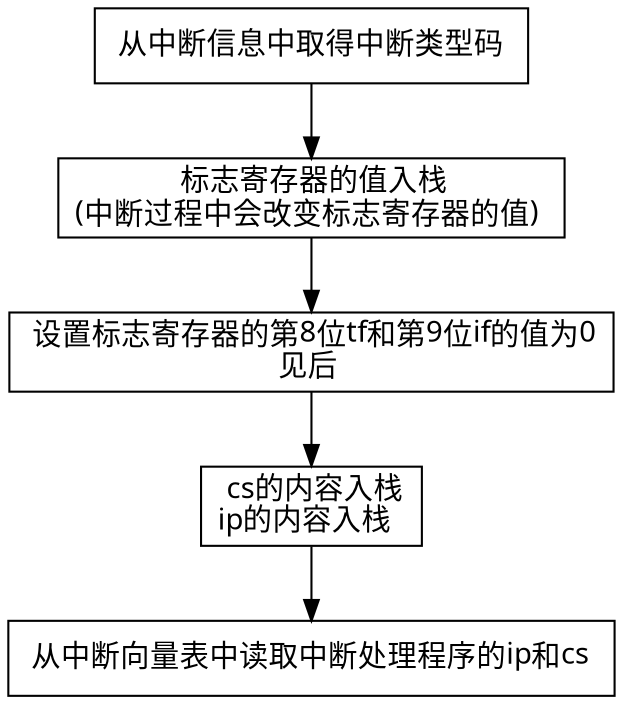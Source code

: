 digraph G{
    rankdir = "TB"
    a [label=" 从中断信息中取得中断类型码 ",shape="box",fontname="Microsoft Yahei"];
    b [label=" 标志寄存器的值入栈\n(中断过程中会改变标志寄存器的值) ",shape="box",fontname="Microsoft Yahei"];
    c [label=" 设置标志寄存器的第8位tf和第9位if的值为0\n见后 ",shape="box",fontname="Microsoft Yahei"];
    d [label=" cs的内容入栈\nip的内容入栈  ",shape="box",fontname="Microsoft Yahei"];
    e [label=" 从中断向量表中读取中断处理程序的ip和cs ",shape="box",fontname="Microsoft Yahei"];
    a -> b -> c -> d -> e;
}